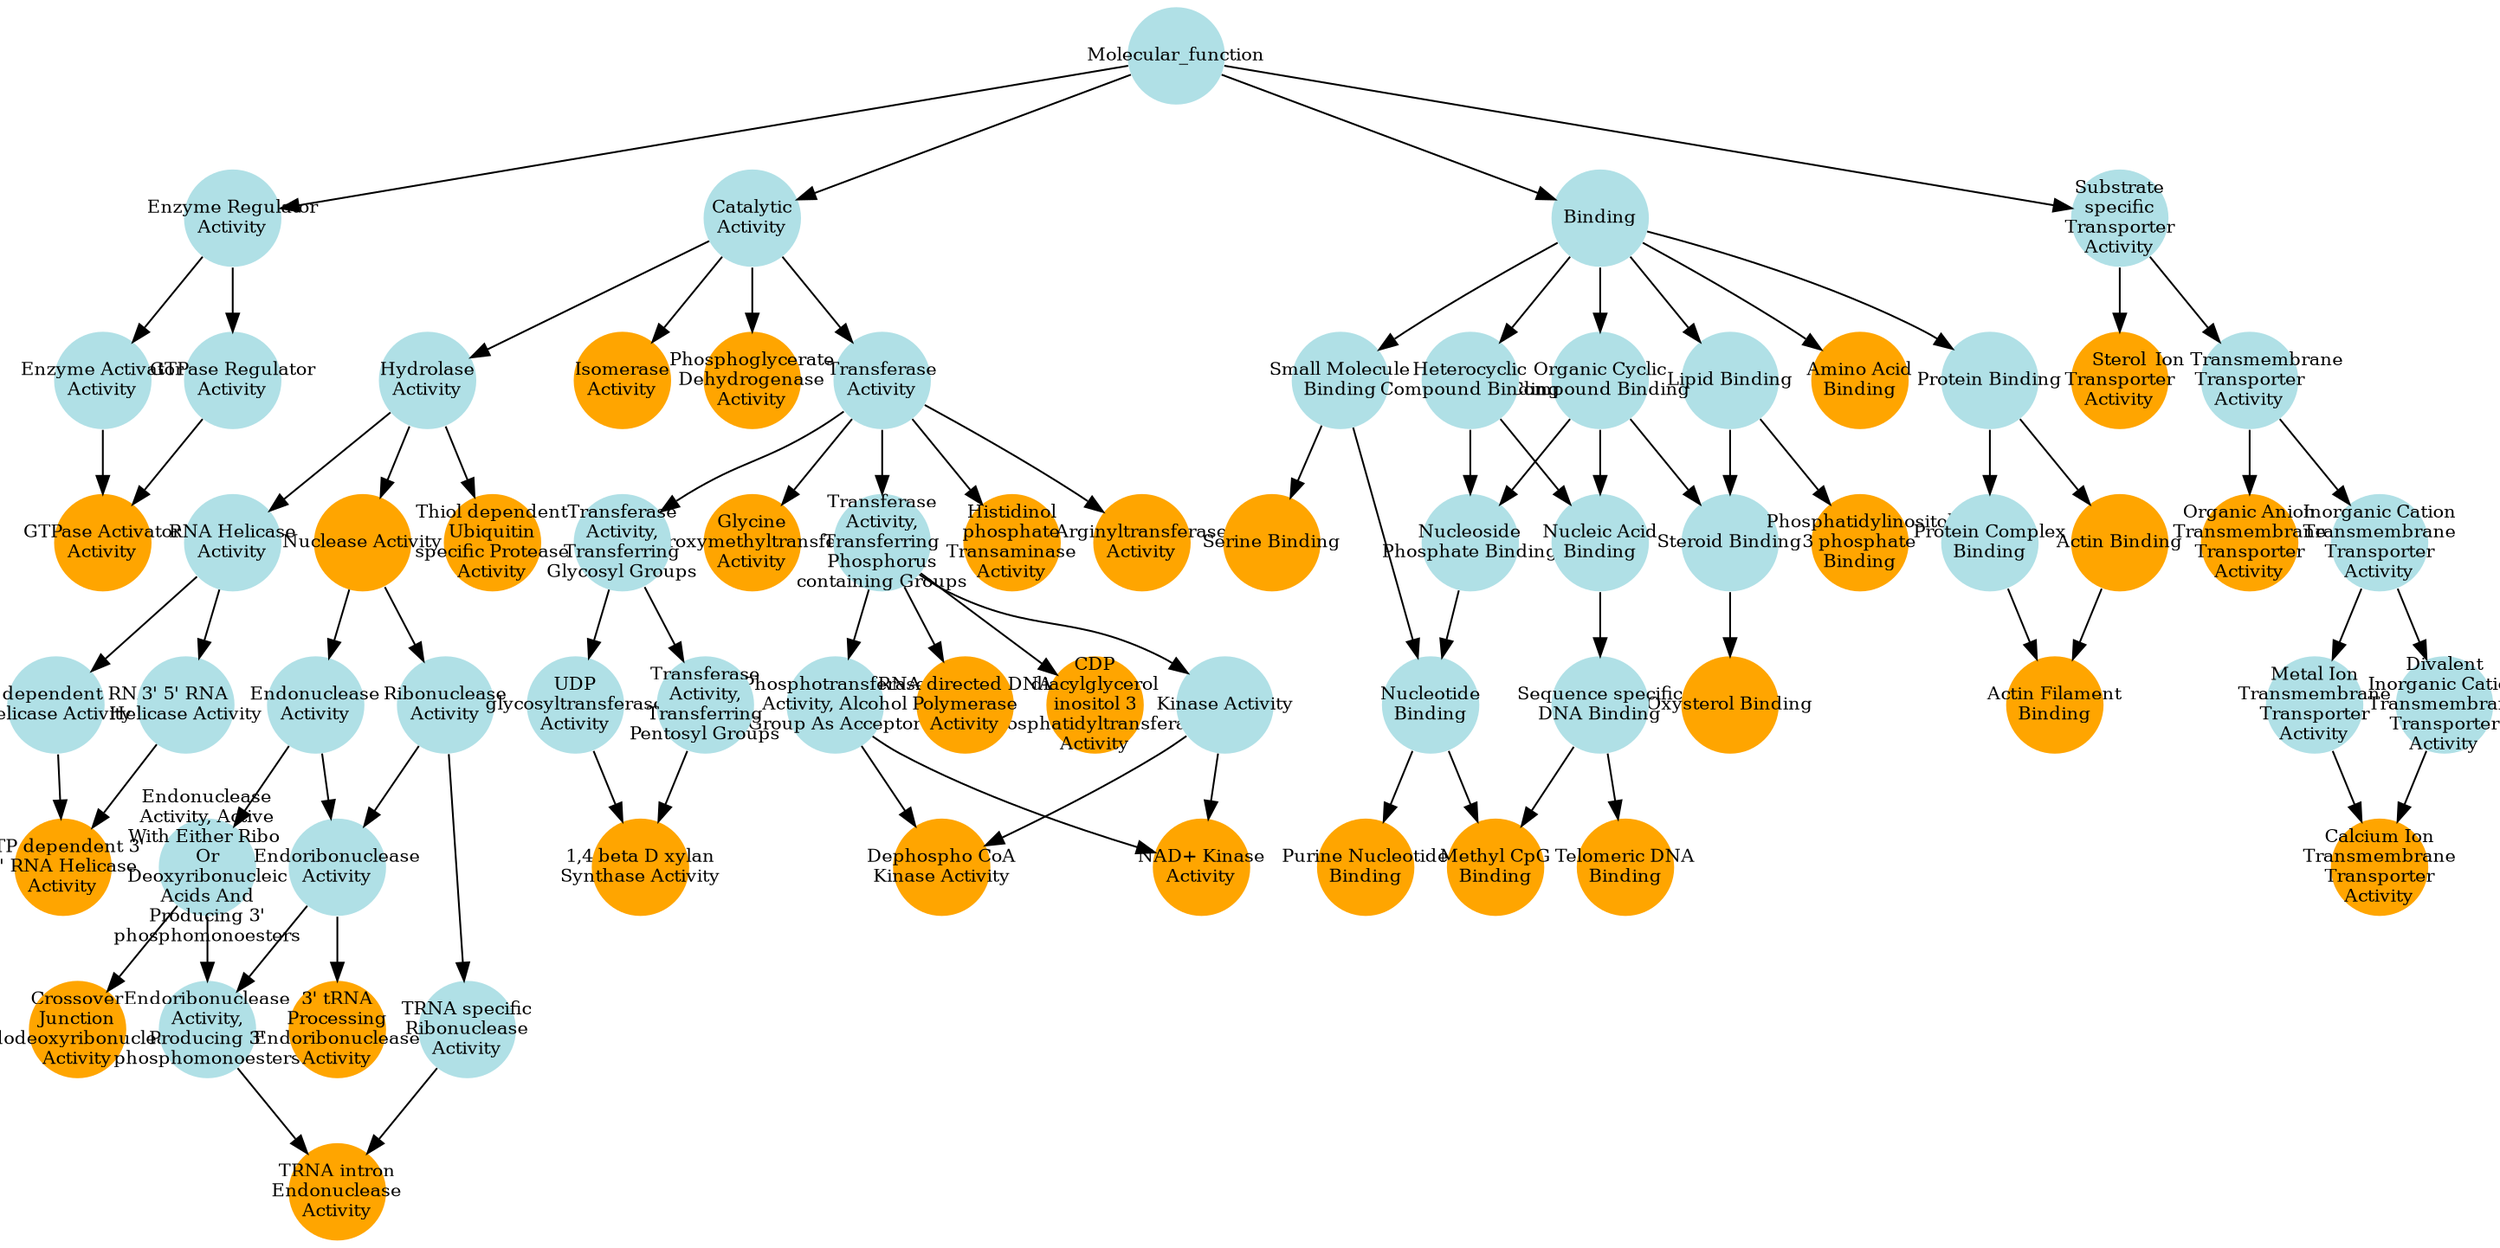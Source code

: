 digraph {
1 [style="filled", fixedsize="true", fontsize="10", shape="circle", width="0.75", fillcolor="powderblue", label="Molecular_function", color="transparent"];
2 [style="filled", fixedsize="true", fontsize="10", shape="circle", width="0.75", fillcolor="powderblue", label="Enzyme Regulator
Activity", color="transparent"];
3 [style="filled", fixedsize="true", fontsize="10", shape="circle", width="0.75", fillcolor="powderblue", label="Enzyme Activator
Activity", color="transparent"];
4 [style="filled", fixedsize="true", fontsize="10", shape="circle", width="0.75", fillcolor="powderblue", label="GTPase Regulator
Activity", color="transparent"];
5 [style="filled", fixedsize="true", fontsize="10", shape="circle", width="0.75", fillcolor="orange", label="GTPase Activator
Activity", color="transparent"];
6 [style="filled", fixedsize="true", fontsize="10", shape="circle", width="0.75", fillcolor="powderblue", label="Catalytic
Activity", color="transparent"];
7 [style="filled", fixedsize="true", fontsize="10", shape="circle", width="0.75", fillcolor="orange", label="Phosphoglycerate
Dehydrogenase
Activity", color="transparent"];
8 [style="filled", fixedsize="true", fontsize="10", shape="circle", width="0.75", fillcolor="powderblue", label="Transferase
Activity", color="transparent"];
9 [style="filled", fixedsize="true", fontsize="10", shape="circle", width="0.75", fillcolor="orange", label="Glycine
Hydroxymethyltransferase
Activity", color="transparent"];
10 [style="filled", fixedsize="true", fontsize="10", shape="circle", width="0.75", fillcolor="powderblue", label="Binding", color="transparent"];
11 [style="filled", fixedsize="true", fontsize="10", shape="circle", width="0.75", fillcolor="powderblue", label="Small Molecule
Binding", color="transparent"];
12 [style="filled", fixedsize="true", fontsize="10", shape="circle", width="0.75", fillcolor="orange", label="Serine Binding", color="transparent"];
13 [style="filled", fixedsize="true", fontsize="10", shape="circle", width="0.75", fillcolor="powderblue", label="Hydrolase
Activity", color="transparent"];
14 [style="filled", fixedsize="true", fontsize="10", shape="circle", width="0.75", fillcolor="orange", label="Nuclease Activity", color="transparent"];
15 [style="filled", fixedsize="true", fontsize="10", shape="circle", width="0.75", fillcolor="powderblue", label="Endonuclease
Activity", color="transparent"];
16 [style="filled", fixedsize="true", fontsize="10", shape="circle", width="0.75", fillcolor="powderblue", label="Endonuclease
Activity, Active
With Either Ribo 
Or
Deoxyribonucleic
Acids And
Producing 3'
phosphomonoesters", color="transparent"];
17 [style="filled", fixedsize="true", fontsize="10", shape="circle", width="0.75", fillcolor="orange", label="Crossover
Junction
Endodeoxyribonuclease
Activity", color="transparent"];
18 [style="filled", fixedsize="true", fontsize="10", shape="circle", width="0.75", fillcolor="powderblue", label="Lipid Binding", color="transparent"];
19 [style="filled", fixedsize="true", fontsize="10", shape="circle", width="0.75", fillcolor="powderblue", label="Organic Cyclic
Compound Binding", color="transparent"];
20 [style="filled", fixedsize="true", fontsize="10", shape="circle", width="0.75", fillcolor="powderblue", label="Steroid Binding", color="transparent"];
21 [style="filled", fixedsize="true", fontsize="10", shape="circle", width="0.75", fillcolor="orange", label="Oxysterol Binding", color="transparent"];
22 [style="filled", fixedsize="true", fontsize="10", shape="circle", width="0.75", fillcolor="powderblue", label="Substrate
specific
Transporter
Activity", color="transparent"];
23 [style="filled", fixedsize="true", fontsize="10", shape="circle", width="0.75", fillcolor="orange", label="Sterol
Transporter
Activity", color="transparent"];
24 [style="filled", fixedsize="true", fontsize="10", shape="circle", width="0.75", fillcolor="powderblue", label="Transferase
Activity,
Transferring
Phosphorus
containing Groups", color="transparent"];
25 [style="filled", fixedsize="true", fontsize="10", shape="circle", width="0.75", fillcolor="orange", label="CDP
diacylglycerol
inositol 3
phosphatidyltransferase
Activity", color="transparent"];
26 [style="filled", fixedsize="true", fontsize="10", shape="circle", width="0.75", fillcolor="orange", label="Histidinol
phosphate
Transaminase
Activity", color="transparent"];
27 [style="filled", fixedsize="true", fontsize="10", shape="circle", width="0.75", fillcolor="orange", label="Arginyltransferase
Activity", color="transparent"];
28 [style="filled", fixedsize="true", fontsize="10", shape="circle", width="0.75", fillcolor="orange", label="Phosphatidylinositol
3 phosphate
Binding", color="transparent"];
29 [style="filled", fixedsize="true", fontsize="10", shape="circle", width="0.75", fillcolor="orange", label="Amino Acid
Binding", color="transparent"];
30 [style="filled", fixedsize="true", fontsize="10", shape="circle", width="0.75", fillcolor="powderblue", label="Ion Transmembrane
Transporter
Activity", color="transparent"];
31 [style="filled", fixedsize="true", fontsize="10", shape="circle", width="0.75", fillcolor="powderblue", label="Inorganic Cation
Transmembrane
Transporter
Activity", color="transparent"];
32 [style="filled", fixedsize="true", fontsize="10", shape="circle", width="0.75", fillcolor="powderblue", label="Metal Ion
Transmembrane
Transporter
Activity", color="transparent"];
33 [style="filled", fixedsize="true", fontsize="10", shape="circle", width="0.75", fillcolor="powderblue", label="Divalent
Inorganic Cation
Transmembrane
Transporter
Activity", color="transparent"];
34 [style="filled", fixedsize="true", fontsize="10", shape="circle", width="0.75", fillcolor="orange", label="Calcium Ion
Transmembrane
Transporter
Activity", color="transparent"];
35 [style="filled", fixedsize="true", fontsize="10", shape="circle", width="0.75", fillcolor="orange", label="Thiol dependent
Ubiquitin
specific Protease
Activity", color="transparent"];
36 [style="filled", fixedsize="true", fontsize="10", shape="circle", width="0.75", fillcolor="orange", label="Organic Anion
Transmembrane
Transporter
Activity", color="transparent"];
37 [style="filled", fixedsize="true", fontsize="10", shape="circle", width="0.75", fillcolor="powderblue", label="Kinase Activity", color="transparent"];
38 [style="filled", fixedsize="true", fontsize="10", shape="circle", width="0.75", fillcolor="powderblue", label="Phosphotransferase
Activity, Alcohol
Group As Acceptor", color="transparent"];
39 [style="filled", fixedsize="true", fontsize="10", shape="circle", width="0.75", fillcolor="orange", label="Dephospho CoA
Kinase Activity", color="transparent"];
40 [style="filled", fixedsize="true", fontsize="10", shape="circle", width="0.75", fillcolor="orange", label="RNA directed DNA
Polymerase
Activity", color="transparent"];
41 [style="filled", fixedsize="true", fontsize="10", shape="circle", width="0.75", fillcolor="powderblue", label="Heterocyclic
Compound Binding", color="transparent"];
42 [style="filled", fixedsize="true", fontsize="10", shape="circle", width="0.75", fillcolor="powderblue", label="Nucleoside
Phosphate Binding", color="transparent"];
43 [style="filled", fixedsize="true", fontsize="10", shape="circle", width="0.75", fillcolor="powderblue", label="Nucleotide
Binding", color="transparent"];
44 [style="filled", fixedsize="true", fontsize="10", shape="circle", width="0.75", fillcolor="orange", label="Purine Nucleotide
Binding", color="transparent"];
45 [style="filled", fixedsize="true", fontsize="10", shape="circle", width="0.75", fillcolor="powderblue", label="Transferase
Activity,
Transferring
Glycosyl Groups", color="transparent"];
46 [style="filled", fixedsize="true", fontsize="10", shape="circle", width="0.75", fillcolor="powderblue", label="UDP
glycosyltransferase
Activity", color="transparent"];
47 [style="filled", fixedsize="true", fontsize="10", shape="circle", width="0.75", fillcolor="powderblue", label="Transferase
Activity,
Transferring
Pentosyl Groups", color="transparent"];
48 [style="filled", fixedsize="true", fontsize="10", shape="circle", width="0.75", fillcolor="orange", label="1,4 beta D xylan
Synthase Activity", color="transparent"];
49 [style="filled", fixedsize="true", fontsize="10", shape="circle", width="0.75", fillcolor="powderblue", label="Nucleic Acid
Binding", color="transparent"];
50 [style="filled", fixedsize="true", fontsize="10", shape="circle", width="0.75", fillcolor="powderblue", label="Sequence specific
DNA Binding", color="transparent"];
51 [style="filled", fixedsize="true", fontsize="10", shape="circle", width="0.75", fillcolor="orange", label="Telomeric DNA
Binding", color="transparent"];
52 [style="filled", fixedsize="true", fontsize="10", shape="circle", width="0.75", fillcolor="orange", label="Isomerase
Activity", color="transparent"];
53 [style="filled", fixedsize="true", fontsize="10", shape="circle", width="0.75", fillcolor="powderblue", label="Protein Binding", color="transparent"];
54 [style="filled", fixedsize="true", fontsize="10", shape="circle", width="0.75", fillcolor="orange", label="Actin Binding", color="transparent"];
55 [style="filled", fixedsize="true", fontsize="10", shape="circle", width="0.75", fillcolor="powderblue", label="Protein Complex
Binding", color="transparent"];
56 [style="filled", fixedsize="true", fontsize="10", shape="circle", width="0.75", fillcolor="orange", label="Actin Filament
Binding", color="transparent"];
57 [style="filled", fixedsize="true", fontsize="10", shape="circle", width="0.75", fillcolor="powderblue", label="Ribonuclease
Activity", color="transparent"];
58 [style="filled", fixedsize="true", fontsize="10", shape="circle", width="0.75", fillcolor="powderblue", label="Endoribonuclease
Activity", color="transparent"];
59 [style="filled", fixedsize="true", fontsize="10", shape="circle", width="0.75", fillcolor="orange", label="3' tRNA
Processing
Endoribonuclease
Activity", color="transparent"];
60 [style="filled", fixedsize="true", fontsize="10", shape="circle", width="0.75", fillcolor="orange", label="Methyl CpG
Binding", color="transparent"];
61 [style="filled", fixedsize="true", fontsize="10", shape="circle", width="0.75", fillcolor="orange", label="NAD+ Kinase
Activity", color="transparent"];
62 [style="filled", fixedsize="true", fontsize="10", shape="circle", width="0.75", fillcolor="powderblue", label="RNA Helicase
Activity", color="transparent"];
63 [style="filled", fixedsize="true", fontsize="10", shape="circle", width="0.75", fillcolor="powderblue", label="ATP dependent RNA
Helicase Activity", color="transparent"];
64 [style="filled", fixedsize="true", fontsize="10", shape="circle", width="0.75", fillcolor="powderblue", label="3' 5' RNA
Helicase Activity", color="transparent"];
65 [style="filled", fixedsize="true", fontsize="10", shape="circle", width="0.75", fillcolor="orange", label="ATP dependent 3'
5' RNA Helicase
Activity", color="transparent"];
66 [style="filled", fixedsize="true", fontsize="10", shape="circle", width="0.75", fillcolor="powderblue", label="TRNA specific
Ribonuclease
Activity", color="transparent"];
67 [style="filled", fixedsize="true", fontsize="10", shape="circle", width="0.75", fillcolor="powderblue", label="Endoribonuclease
Activity,
Producing 3'
phosphomonoesters", color="transparent"];
68 [style="filled", fixedsize="true", fontsize="10", shape="circle", width="0.75", fillcolor="orange", label="TRNA intron
Endonuclease
Activity", color="transparent"];
1 -> 2 [color="#000000", lty="solid"];
2 -> 3 [color="#000000", lty="solid"];
2 -> 4 [color="#000000", lty="solid"];
3 -> 5 [color="#000000", lty="solid"];
4 -> 5 [color="#000000", lty="solid"];
1 -> 6 [color="#000000", lty="solid"];
6 -> 7 [color="#000000", lty="solid"];
6 -> 8 [color="#000000", lty="solid"];
8 -> 9 [color="#000000", lty="solid"];
1 -> 10 [color="#000000", lty="solid"];
10 -> 11 [color="#000000", lty="solid"];
11 -> 12 [color="#000000", lty="solid"];
6 -> 13 [color="#000000", lty="solid"];
13 -> 14 [color="#000000", lty="solid"];
14 -> 15 [color="#000000", lty="solid"];
15 -> 16 [color="#000000", lty="solid"];
16 -> 17 [color="#000000", lty="solid"];
10 -> 18 [color="#000000", lty="solid"];
10 -> 19 [color="#000000", lty="solid"];
18 -> 20 [color="#000000", lty="solid"];
19 -> 20 [color="#000000", lty="solid"];
20 -> 21 [color="#000000", lty="solid"];
1 -> 22 [color="#000000", lty="solid"];
22 -> 23 [color="#000000", lty="solid"];
8 -> 24 [color="#000000", lty="solid"];
24 -> 25 [color="#000000", lty="solid"];
8 -> 26 [color="#000000", lty="solid"];
8 -> 27 [color="#000000", lty="solid"];
18 -> 28 [color="#000000", lty="solid"];
10 -> 29 [color="#000000", lty="solid"];
22 -> 30 [color="#000000", lty="solid"];
30 -> 31 [color="#000000", lty="solid"];
31 -> 32 [color="#000000", lty="solid"];
31 -> 33 [color="#000000", lty="solid"];
32 -> 34 [color="#000000", lty="solid"];
33 -> 34 [color="#000000", lty="solid"];
13 -> 35 [color="#000000", lty="solid"];
30 -> 36 [color="#000000", lty="solid"];
24 -> 37 [color="#000000", lty="solid"];
24 -> 38 [color="#000000", lty="solid"];
37 -> 39 [color="#000000", lty="solid"];
38 -> 39 [color="#000000", lty="solid"];
24 -> 40 [color="#000000", lty="solid"];
10 -> 41 [color="#000000", lty="solid"];
19 -> 42 [color="#000000", lty="solid"];
41 -> 42 [color="#000000", lty="solid"];
11 -> 43 [color="#000000", lty="solid"];
42 -> 43 [color="#000000", lty="solid"];
43 -> 44 [color="#000000", lty="solid"];
8 -> 45 [color="#000000", lty="solid"];
45 -> 46 [color="#000000", lty="solid"];
45 -> 47 [color="#000000", lty="solid"];
46 -> 48 [color="#000000", lty="solid"];
47 -> 48 [color="#000000", lty="solid"];
19 -> 49 [color="#000000", lty="solid"];
41 -> 49 [color="#000000", lty="solid"];
49 -> 50 [color="#000000", lty="solid"];
50 -> 51 [color="#000000", lty="solid"];
6 -> 52 [color="#000000", lty="solid"];
10 -> 53 [color="#000000", lty="solid"];
53 -> 54 [color="#000000", lty="solid"];
53 -> 55 [color="#000000", lty="solid"];
54 -> 56 [color="#000000", lty="solid"];
55 -> 56 [color="#000000", lty="solid"];
14 -> 57 [color="#000000", lty="solid"];
15 -> 58 [color="#000000", lty="solid"];
57 -> 58 [color="#000000", lty="solid"];
58 -> 59 [color="#000000", lty="solid"];
43 -> 60 [color="#000000", lty="solid"];
50 -> 60 [color="#000000", lty="solid"];
37 -> 61 [color="#000000", lty="solid"];
38 -> 61 [color="#000000", lty="solid"];
13 -> 62 [color="#000000", lty="solid"];
62 -> 63 [color="#000000", lty="solid"];
62 -> 64 [color="#000000", lty="solid"];
63 -> 65 [color="#000000", lty="solid"];
64 -> 65 [color="#000000", lty="solid"];
57 -> 66 [color="#000000", lty="solid"];
16 -> 67 [color="#000000", lty="solid"];
58 -> 67 [color="#000000", lty="solid"];
66 -> 68 [color="#000000", lty="solid"];
67 -> 68 [color="#000000", lty="solid"];
}
